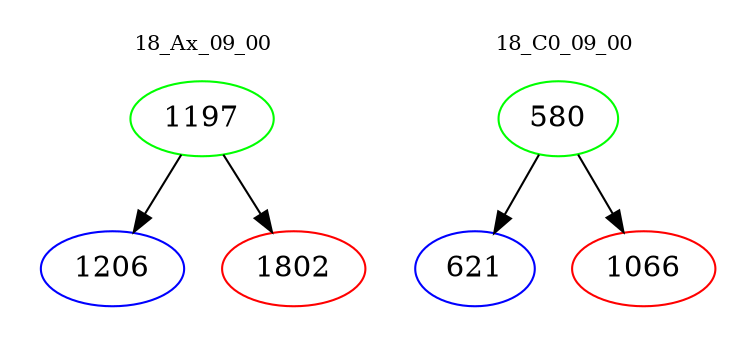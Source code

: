 digraph{
subgraph cluster_0 {
color = white
label = "18_Ax_09_00";
fontsize=10;
T0_1197 [label="1197", color="green"]
T0_1197 -> T0_1206 [color="black"]
T0_1206 [label="1206", color="blue"]
T0_1197 -> T0_1802 [color="black"]
T0_1802 [label="1802", color="red"]
}
subgraph cluster_1 {
color = white
label = "18_C0_09_00";
fontsize=10;
T1_580 [label="580", color="green"]
T1_580 -> T1_621 [color="black"]
T1_621 [label="621", color="blue"]
T1_580 -> T1_1066 [color="black"]
T1_1066 [label="1066", color="red"]
}
}
